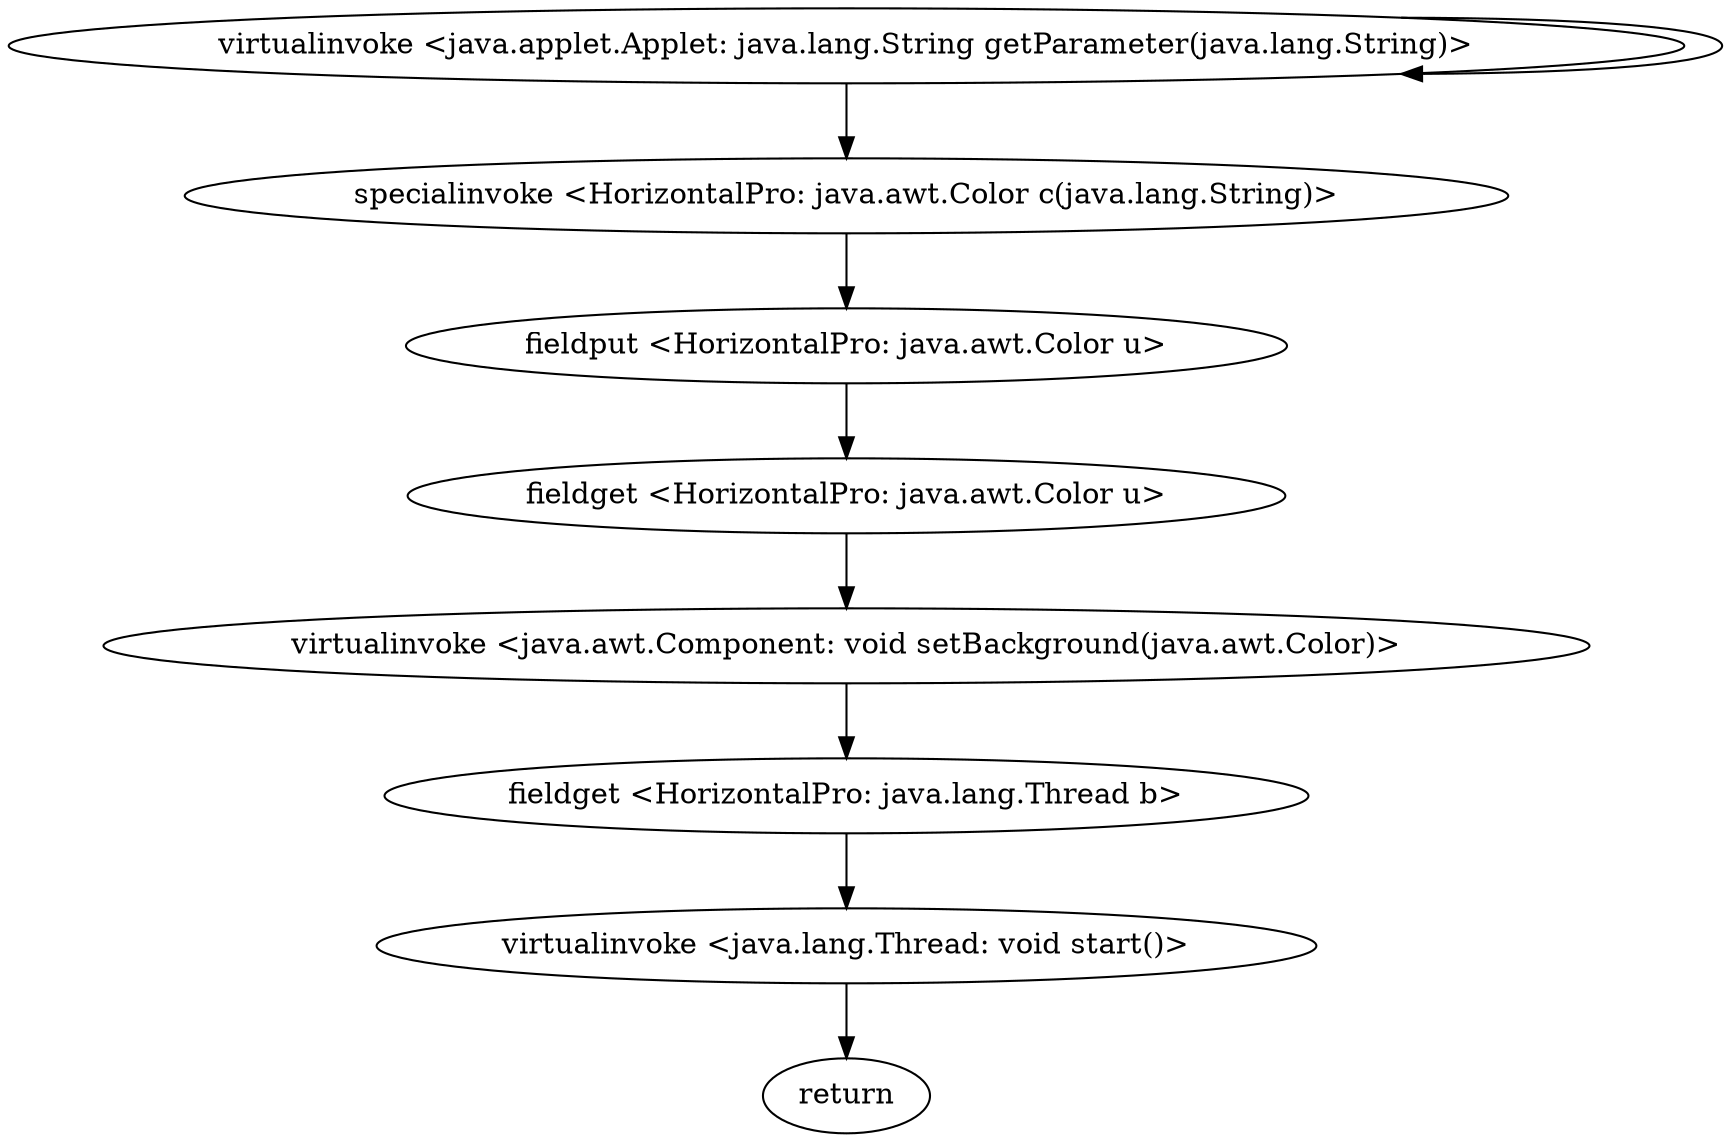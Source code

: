 digraph "" {
"virtualinvoke <java.applet.Applet: java.lang.String getParameter(java.lang.String)>";
 "virtualinvoke <java.applet.Applet: java.lang.String getParameter(java.lang.String)>"->"virtualinvoke <java.applet.Applet: java.lang.String getParameter(java.lang.String)>";
 "virtualinvoke <java.applet.Applet: java.lang.String getParameter(java.lang.String)>"->"specialinvoke <HorizontalPro: java.awt.Color c(java.lang.String)>";
 "specialinvoke <HorizontalPro: java.awt.Color c(java.lang.String)>"->"fieldput <HorizontalPro: java.awt.Color u>";
 "fieldput <HorizontalPro: java.awt.Color u>"->"fieldget <HorizontalPro: java.awt.Color u>";
 "fieldget <HorizontalPro: java.awt.Color u>"->"virtualinvoke <java.awt.Component: void setBackground(java.awt.Color)>";
 "virtualinvoke <java.awt.Component: void setBackground(java.awt.Color)>"->"fieldget <HorizontalPro: java.lang.Thread b>";
 "fieldget <HorizontalPro: java.lang.Thread b>"->"virtualinvoke <java.lang.Thread: void start()>";
 "virtualinvoke <java.lang.Thread: void start()>"->"return";
}
